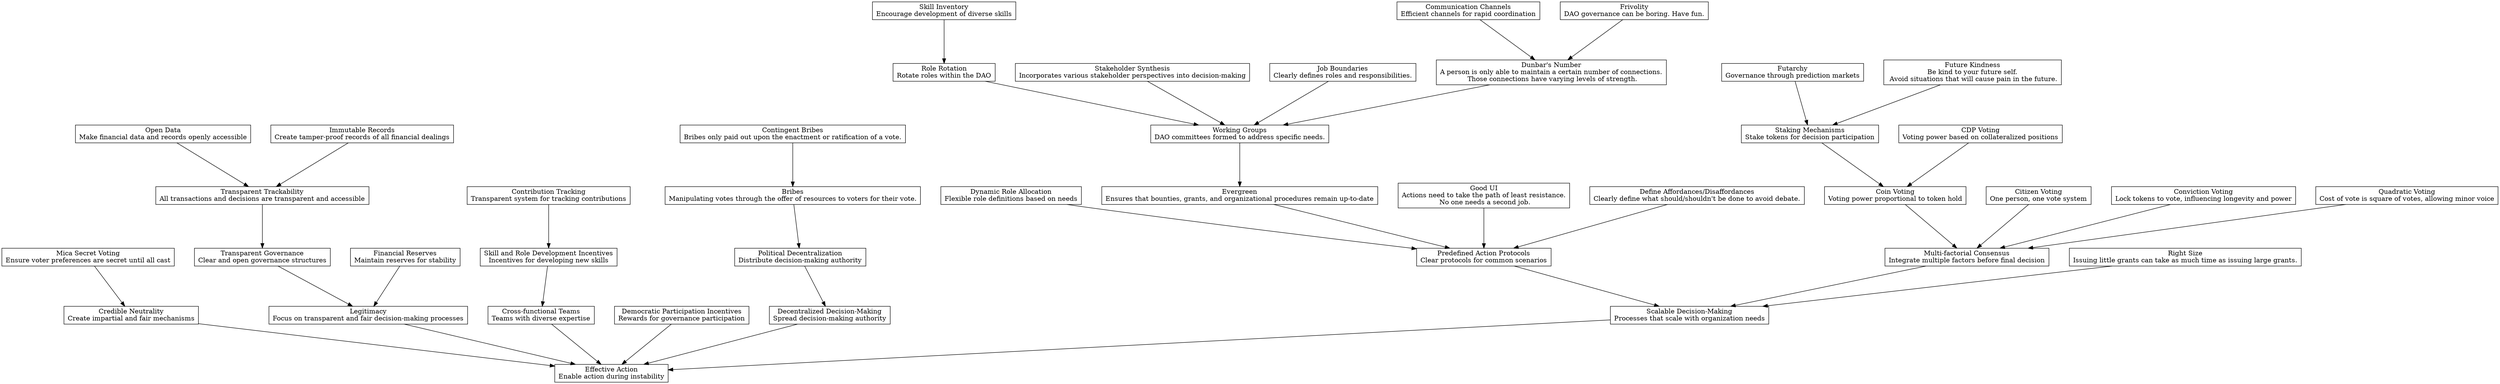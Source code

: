 digraph "" {
	graph [nodesep=0.6,
		rankdir=TB,
		ranksep=1.2
	];
	node [label="\N",
		shape=box
	];
	"Effective Action"	[label="Effective Action\nEnable action during instability"];
	"Credible Neutrality"	[label="Credible Neutrality\nCreate impartial and fair mechanisms"];
	"Credible Neutrality" -> "Effective Action";
	Legitimacy	[label="Legitimacy\nFocus on transparent and fair decision-making processes"];
	Legitimacy -> "Effective Action";
	"Cross-functional Teams"	[label="Cross-functional Teams\nTeams with diverse expertise"];
	"Cross-functional Teams" -> "Effective Action";
	"Democratic Participation Incentives"	[label="Democratic Participation Incentives\nRewards for governance participation"];
	"Democratic Participation Incentives" -> "Effective Action";
	"Decentralized Decision-Making"	[label="Decentralized Decision-Making\nSpread decision-making authority"];
	"Decentralized Decision-Making" -> "Effective Action";
	"Scalable Decision-Making"	[label="Scalable Decision-Making\nProcesses that scale with organization needs"];
	"Scalable Decision-Making" -> "Effective Action";
	"Predefined Action Protocols"	[label="Predefined Action Protocols\nClear protocols for common scenarios"];
	"Predefined Action Protocols" -> "Scalable Decision-Making";
	"Multi-factorial Consensus"	[label="Multi-factorial Consensus\nIntegrate multiple factors before final decision"];
	"Multi-factorial Consensus" -> "Scalable Decision-Making";
	"Right Size"	[label="Right Size\nIssuing little grants can take as much time as issuing large grants.\n"];
	"Right Size" -> "Scalable Decision-Making";
	"Coin Voting"	[label="Coin Voting\nVoting power proportional to token hold"];
	"Coin Voting" -> "Multi-factorial Consensus";
	"Citizen Voting"	[label="Citizen Voting\nOne person, one vote system"];
	"Citizen Voting" -> "Multi-factorial Consensus";
	"Conviction Voting"	[label="Conviction Voting\nLock tokens to vote, influencing longevity and power"];
	"Conviction Voting" -> "Multi-factorial Consensus";
	"Quadratic Voting"	[label="Quadratic Voting\nCost of vote is square of votes, allowing minor voice"];
	"Quadratic Voting" -> "Multi-factorial Consensus";
	"Staking Mechanisms"	[label="Staking Mechanisms\nStake tokens for decision participation"];
	"Staking Mechanisms" -> "Coin Voting";
	"CDP Voting"	[label="CDP Voting\nVoting power based on collateralized positions"];
	"CDP Voting" -> "Coin Voting";
	Futarchy	[label="Futarchy\nGovernance through prediction markets"];
	Futarchy -> "Staking Mechanisms";
	"Future Kindness"	[label="Future Kindness\nBe kind to your future self.\n Avoid situations that will cause pain in the future."];
	"Future Kindness" -> "Staking Mechanisms";
	"Dynamic Role Allocation"	[label="Dynamic Role Allocation\nFlexible role definitions based on needs"];
	"Dynamic Role Allocation" -> "Predefined Action Protocols";
	Evergreen	[label="Evergreen\nEnsures that bounties, grants, and organizational procedures remain up-to-date"];
	Evergreen -> "Predefined Action Protocols";
	"Good UI"	[label="Good UI\nActions need to take the path of least resistance.\n No one needs a second job."];
	"Good UI" -> "Predefined Action Protocols";
	"Define Affordances/Disaffordances"	[label="Define Affordances/Disaffordances\nClearly define what should/shouldn't be done to avoid debate."];
	"Define Affordances/Disaffordances" -> "Predefined Action Protocols";
	"Working Groups"	[label="Working Groups\nDAO committees formed to address specific needs."];
	"Working Groups" -> Evergreen;
	"Role Rotation"	[label="Role Rotation\nRotate roles within the DAO"];
	"Role Rotation" -> "Working Groups";
	"Stakeholder Synthesis"	[label="Stakeholder Synthesis\nIncorporates various stakeholder perspectives into decision-making"];
	"Stakeholder Synthesis" -> "Working Groups";
	"Job Boundaries"	[label="Job Boundaries\nClearly defines roles and responsibilities."];
	"Job Boundaries" -> "Working Groups";
	"Dunbar's Number"	[label="Dunbar's Number\nA person is only able to maintain a certain number of connections.\n Those connections have varying levels of strength."];
	"Dunbar's Number" -> "Working Groups";
	"Communication Channels"	[label="Communication Channels\nEfficient channels for rapid coordination"];
	"Communication Channels" -> "Dunbar's Number";
	Frivolity	[label="Frivolity\nDAO governance can be boring. Have fun.\n"];
	Frivolity -> "Dunbar's Number";
	"Skill Inventory"	[label="Skill Inventory\nEncourage development of diverse skills"];
	"Skill Inventory" -> "Role Rotation";
	"Political Decentralization"	[label="Political Decentralization\nDistribute decision-making authority"];
	"Political Decentralization" -> "Decentralized Decision-Making";
	Bribes	[label="Bribes\nManipulating votes through the offer of resources to voters for their vote."];
	Bribes -> "Political Decentralization";
	"Contingent Bribes"	[label="Contingent Bribes\nBribes only paid out upon the enactment or ratification of a vote."];
	"Contingent Bribes" -> Bribes;
	"Skill and Role Development Incentives"	[label="Skill and Role Development Incentives\nIncentives for developing new skills"];
	"Skill and Role Development Incentives" -> "Cross-functional Teams";
	"Contribution Tracking"	[label="Contribution Tracking\nTransparent system for tracking contributions"];
	"Contribution Tracking" -> "Skill and Role Development Incentives";
	"Transparent Governance"	[label="Transparent Governance\nClear and open governance structures"];
	"Transparent Governance" -> Legitimacy;
	"Financial Reserves"	[label="Financial Reserves\nMaintain reserves for stability"];
	"Financial Reserves" -> Legitimacy;
	"Transparent Trackability"	[label="Transparent Trackability\nAll transactions and decisions are transparent and accessible"];
	"Transparent Trackability" -> "Transparent Governance";
	"Open Data"	[label="Open Data\nMake financial data and records openly accessible"];
	"Open Data" -> "Transparent Trackability";
	"Immutable Records"	[label="Immutable Records\nCreate tamper-proof records of all financial dealings"];
	"Immutable Records" -> "Transparent Trackability";
	"Mica Secret Voting"	[label="Mica Secret Voting\nEnsure voter preferences are secret until all cast"];
	"Mica Secret Voting" -> "Credible Neutrality";
}
